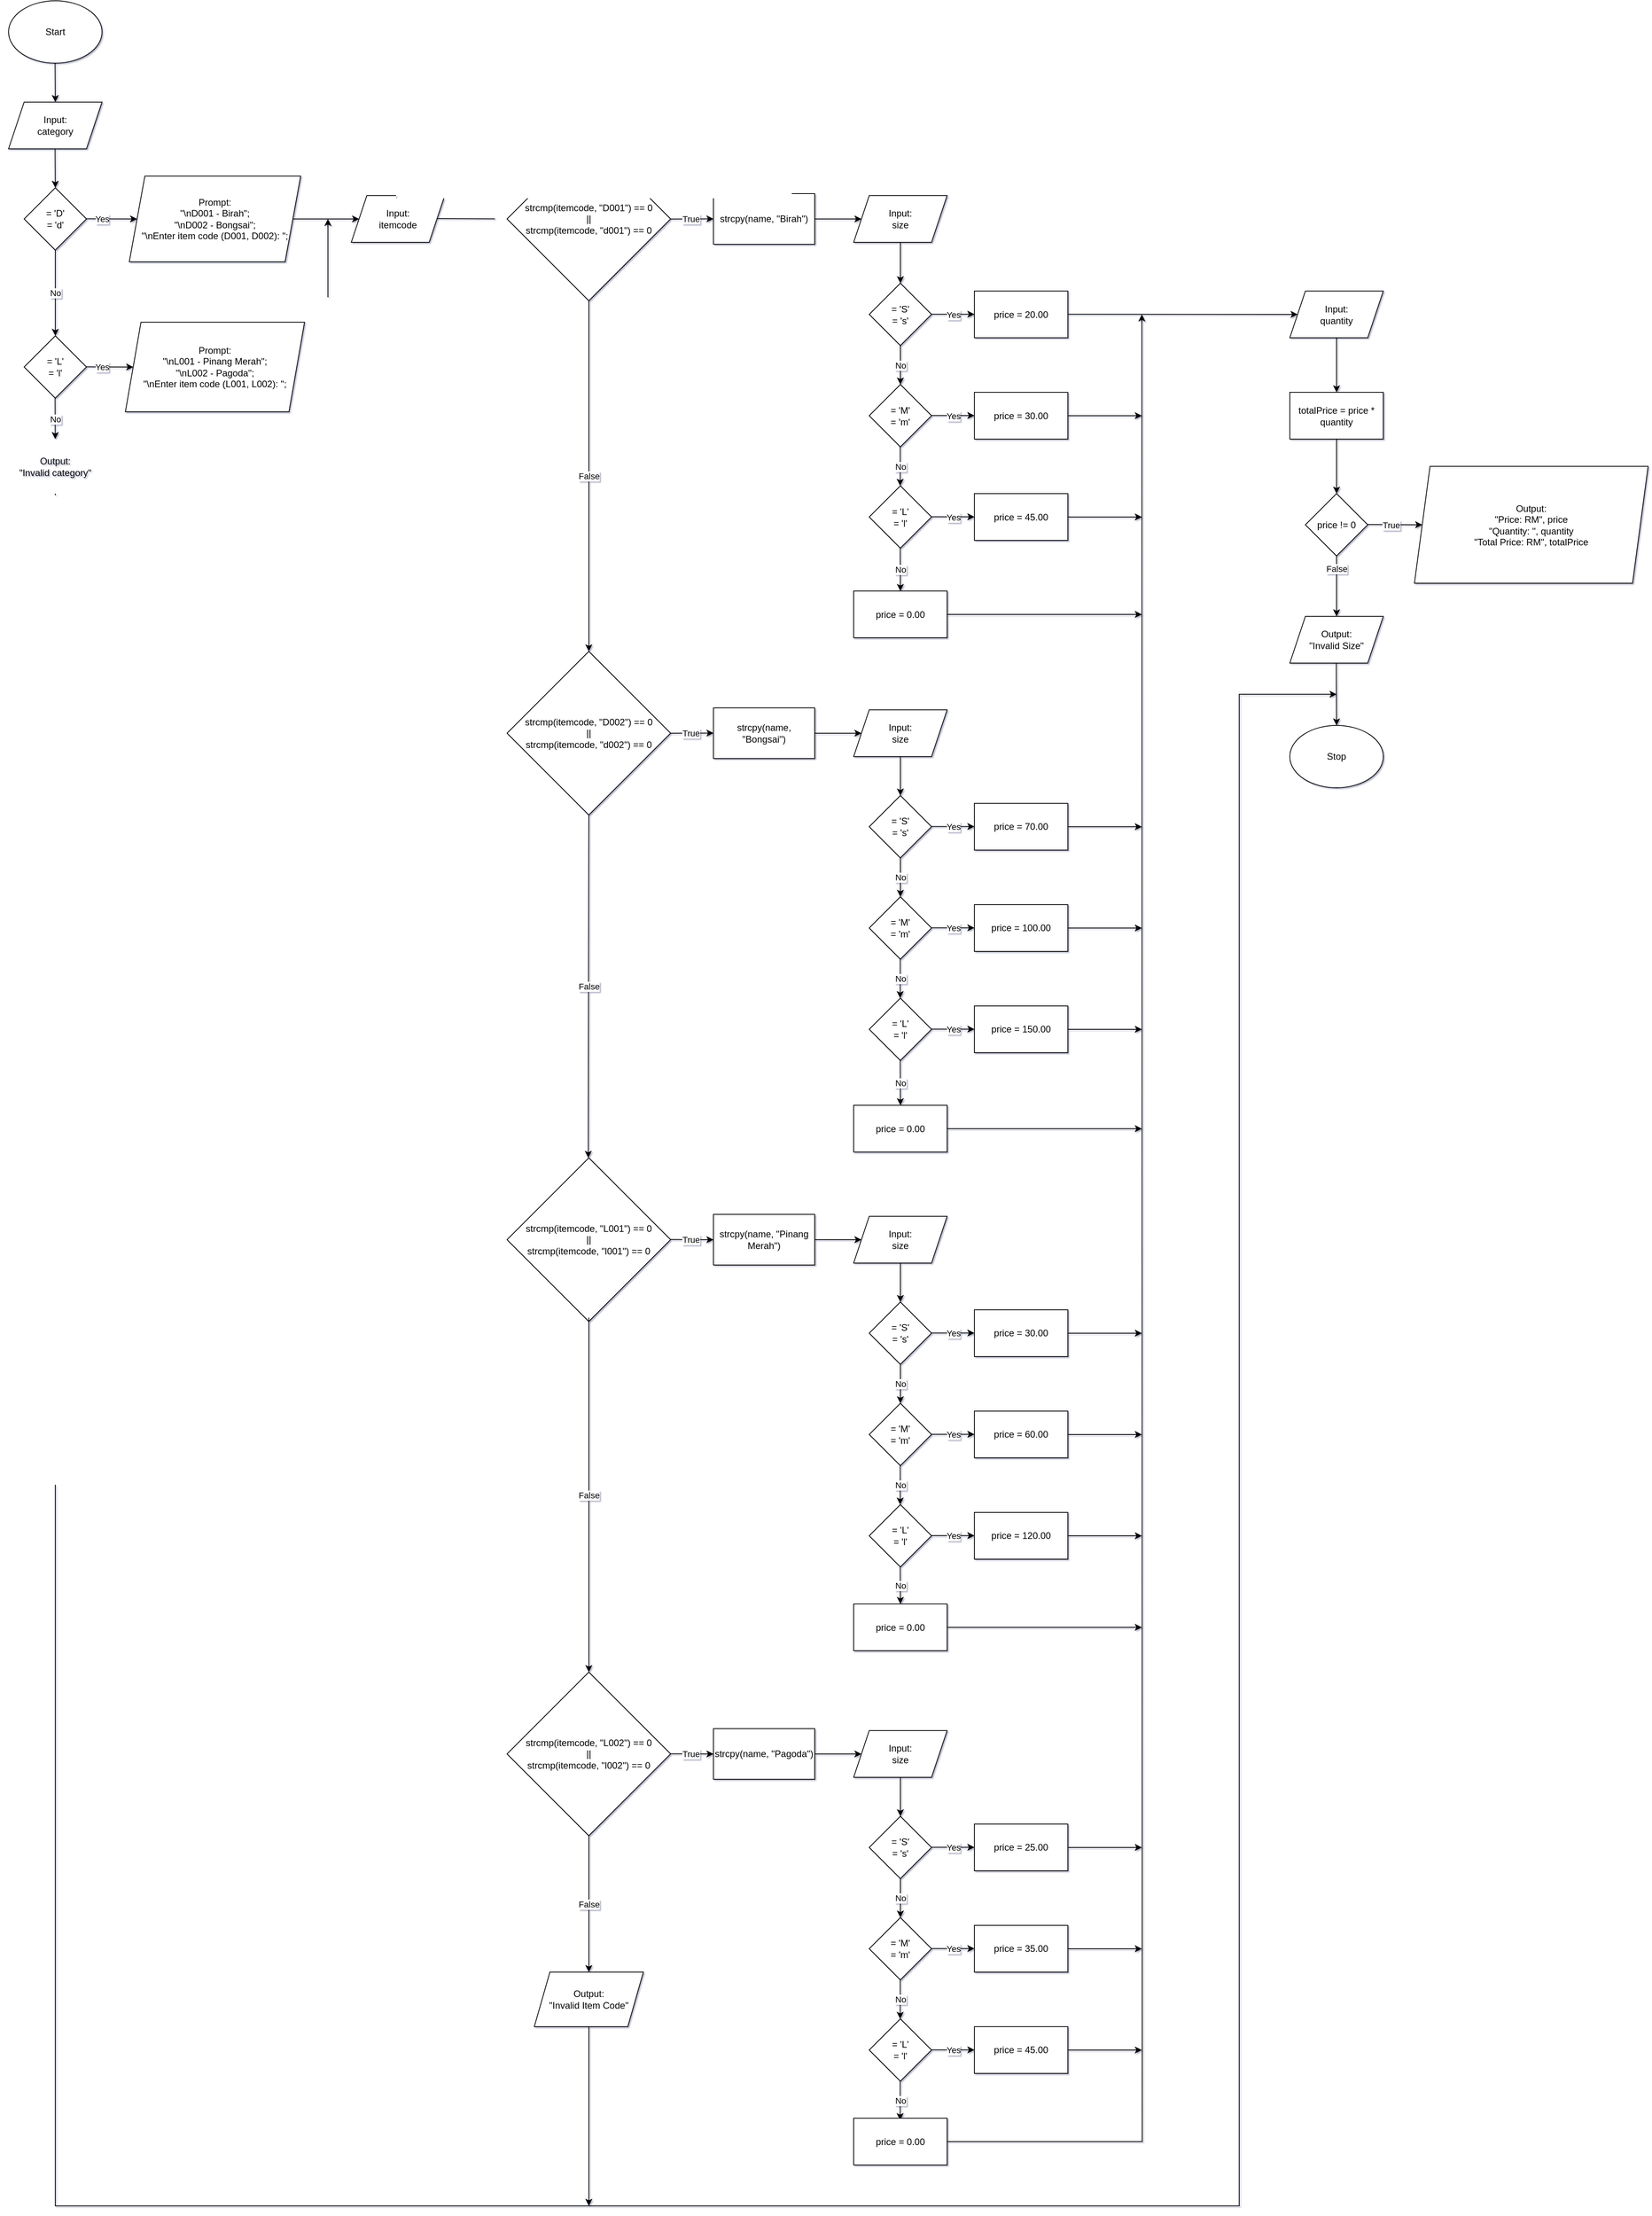 <mxfile version="27.0.6">
  <diagram name="Page-1" id="pnZMuoQ3qie84VaM3zIb">
    <mxGraphModel dx="2577" dy="1743" grid="1" gridSize="10" guides="1" tooltips="1" connect="1" arrows="1" fold="1" page="0" pageScale="1" pageWidth="827" pageHeight="1169" background="none" math="0" shadow="1">
      <root>
        <mxCell id="0" />
        <mxCell id="1" parent="0" />
        <mxCell id="SLDY_ypwkMlnsD9V49da-1" value="Start" style="ellipse;whiteSpace=wrap;html=1;" parent="1" vertex="1">
          <mxGeometry x="460" y="40" width="120" height="80" as="geometry" />
        </mxCell>
        <mxCell id="SLDY_ypwkMlnsD9V49da-2" value="" style="endArrow=classic;html=1;rounded=0;jumpSize=6;" parent="1" edge="1">
          <mxGeometry width="50" height="50" relative="1" as="geometry">
            <mxPoint x="519.67" y="120" as="sourcePoint" />
            <mxPoint x="520" y="170" as="targetPoint" />
          </mxGeometry>
        </mxCell>
        <mxCell id="SLDY_ypwkMlnsD9V49da-16" value="strcmp(itemcode, &quot;D001&quot;) == 0&lt;br&gt;||&lt;br&gt;strcmp(itemcode, &quot;d001&quot;) == 0" style="rhombus;whiteSpace=wrap;html=1;" parent="1" vertex="1">
          <mxGeometry x="1100" y="215" width="210" height="210" as="geometry" />
        </mxCell>
        <mxCell id="SLDY_ypwkMlnsD9V49da-80" value="" style="edgeStyle=orthogonalEdgeStyle;rounded=0;orthogonalLoop=1;jettySize=auto;html=1;" parent="1" source="SLDY_ypwkMlnsD9V49da-25" target="SLDY_ypwkMlnsD9V49da-75" edge="1">
          <mxGeometry relative="1" as="geometry" />
        </mxCell>
        <mxCell id="SLDY_ypwkMlnsD9V49da-25" value="strcpy(name, &quot;Birah&quot;)" style="whiteSpace=wrap;html=1;" parent="1" vertex="1">
          <mxGeometry x="1365" y="287.5" width="130" height="65" as="geometry" />
        </mxCell>
        <mxCell id="SLDY_ypwkMlnsD9V49da-30" value="Input:&lt;br&gt;category" style="shape=parallelogram;perimeter=parallelogramPerimeter;whiteSpace=wrap;html=1;fixedSize=1;" parent="1" vertex="1">
          <mxGeometry x="460" y="170" width="120" height="60" as="geometry" />
        </mxCell>
        <mxCell id="SLDY_ypwkMlnsD9V49da-31" value="" style="endArrow=classic;html=1;rounded=0;jumpSize=6;" parent="1" edge="1">
          <mxGeometry width="50" height="50" relative="1" as="geometry">
            <mxPoint x="519.66" y="230" as="sourcePoint" />
            <mxPoint x="519.99" y="280" as="targetPoint" />
          </mxGeometry>
        </mxCell>
        <mxCell id="SLDY_ypwkMlnsD9V49da-33" value="= &#39;S&#39;&lt;br&gt;&lt;div&gt;= &#39;s&#39;&lt;/div&gt;" style="rhombus;whiteSpace=wrap;html=1;" parent="1" vertex="1">
          <mxGeometry x="1565" y="402.5" width="80" height="80" as="geometry" />
        </mxCell>
        <mxCell id="SLDY_ypwkMlnsD9V49da-36" value="= &#39;M&#39;&lt;br&gt;&lt;div&gt;= &#39;m&#39;&lt;/div&gt;" style="rhombus;whiteSpace=wrap;html=1;" parent="1" vertex="1">
          <mxGeometry x="1565" y="532.5" width="80" height="80" as="geometry" />
        </mxCell>
        <mxCell id="SLDY_ypwkMlnsD9V49da-39" value="= &#39;L&#39;&lt;br&gt;&lt;div&gt;= &#39;l&#39;&lt;/div&gt;" style="rhombus;whiteSpace=wrap;html=1;" parent="1" vertex="1">
          <mxGeometry x="1565" y="662.5" width="80" height="80" as="geometry" />
        </mxCell>
        <mxCell id="SLDY_ypwkMlnsD9V49da-44" value="price = 20.00" style="rounded=0;whiteSpace=wrap;html=1;" parent="1" vertex="1">
          <mxGeometry x="1700" y="412.5" width="120" height="60" as="geometry" />
        </mxCell>
        <mxCell id="SLDY_ypwkMlnsD9V49da-189" value="" style="edgeStyle=orthogonalEdgeStyle;rounded=0;orthogonalLoop=1;jettySize=auto;html=1;" parent="1" source="SLDY_ypwkMlnsD9V49da-46" edge="1">
          <mxGeometry relative="1" as="geometry">
            <mxPoint x="1915" y="572.5" as="targetPoint" />
          </mxGeometry>
        </mxCell>
        <mxCell id="SLDY_ypwkMlnsD9V49da-46" value="price = 30.00" style="rounded=0;whiteSpace=wrap;html=1;" parent="1" vertex="1">
          <mxGeometry x="1700" y="542.5" width="120" height="60" as="geometry" />
        </mxCell>
        <mxCell id="SLDY_ypwkMlnsD9V49da-191" value="" style="edgeStyle=orthogonalEdgeStyle;rounded=0;orthogonalLoop=1;jettySize=auto;html=1;" parent="1" source="SLDY_ypwkMlnsD9V49da-48" edge="1">
          <mxGeometry relative="1" as="geometry">
            <mxPoint x="1915" y="702.5" as="targetPoint" />
          </mxGeometry>
        </mxCell>
        <mxCell id="SLDY_ypwkMlnsD9V49da-48" value="price = 45.00" style="rounded=0;whiteSpace=wrap;html=1;" parent="1" vertex="1">
          <mxGeometry x="1700" y="672.5" width="120" height="60" as="geometry" />
        </mxCell>
        <mxCell id="SLDY_ypwkMlnsD9V49da-49" value="" style="endArrow=classic;html=1;rounded=0;" parent="1" edge="1">
          <mxGeometry relative="1" as="geometry">
            <mxPoint x="1645" y="442.29" as="sourcePoint" />
            <mxPoint x="1700" y="442.29" as="targetPoint" />
          </mxGeometry>
        </mxCell>
        <mxCell id="SLDY_ypwkMlnsD9V49da-50" value="&lt;div&gt;Yes&lt;/div&gt;" style="edgeLabel;resizable=0;html=1;;align=center;verticalAlign=middle;" parent="SLDY_ypwkMlnsD9V49da-49" connectable="0" vertex="1">
          <mxGeometry relative="1" as="geometry" />
        </mxCell>
        <mxCell id="SLDY_ypwkMlnsD9V49da-53" value="" style="endArrow=classic;html=1;rounded=0;" parent="1" edge="1">
          <mxGeometry relative="1" as="geometry">
            <mxPoint x="1645" y="572.29" as="sourcePoint" />
            <mxPoint x="1700" y="572.29" as="targetPoint" />
          </mxGeometry>
        </mxCell>
        <mxCell id="SLDY_ypwkMlnsD9V49da-54" value="&lt;div&gt;Yes&lt;/div&gt;" style="edgeLabel;resizable=0;html=1;;align=center;verticalAlign=middle;" parent="SLDY_ypwkMlnsD9V49da-53" connectable="0" vertex="1">
          <mxGeometry relative="1" as="geometry" />
        </mxCell>
        <mxCell id="SLDY_ypwkMlnsD9V49da-57" value="" style="endArrow=classic;html=1;rounded=0;" parent="1" edge="1">
          <mxGeometry relative="1" as="geometry">
            <mxPoint x="1645" y="702.26" as="sourcePoint" />
            <mxPoint x="1700" y="702.26" as="targetPoint" />
          </mxGeometry>
        </mxCell>
        <mxCell id="SLDY_ypwkMlnsD9V49da-58" value="&lt;div&gt;Yes&lt;/div&gt;" style="edgeLabel;resizable=0;html=1;;align=center;verticalAlign=middle;" parent="SLDY_ypwkMlnsD9V49da-57" connectable="0" vertex="1">
          <mxGeometry relative="1" as="geometry" />
        </mxCell>
        <mxCell id="SLDY_ypwkMlnsD9V49da-62" value="" style="endArrow=classic;html=1;rounded=0;exitX=0.5;exitY=1;exitDx=0;exitDy=0;entryX=0.5;entryY=0;entryDx=0;entryDy=0;" parent="1" source="SLDY_ypwkMlnsD9V49da-33" target="SLDY_ypwkMlnsD9V49da-36" edge="1">
          <mxGeometry relative="1" as="geometry">
            <mxPoint x="1594" y="492.5" as="sourcePoint" />
            <mxPoint x="1694" y="492.5" as="targetPoint" />
          </mxGeometry>
        </mxCell>
        <mxCell id="SLDY_ypwkMlnsD9V49da-63" value="No" style="edgeLabel;resizable=0;html=1;;align=center;verticalAlign=middle;" parent="SLDY_ypwkMlnsD9V49da-62" connectable="0" vertex="1">
          <mxGeometry relative="1" as="geometry" />
        </mxCell>
        <mxCell id="SLDY_ypwkMlnsD9V49da-68" value="" style="endArrow=classic;html=1;rounded=0;exitX=0.5;exitY=1;exitDx=0;exitDy=0;entryX=0.5;entryY=0;entryDx=0;entryDy=0;" parent="1" edge="1">
          <mxGeometry relative="1" as="geometry">
            <mxPoint x="1604.71" y="612.5" as="sourcePoint" />
            <mxPoint x="1604.71" y="662.5" as="targetPoint" />
          </mxGeometry>
        </mxCell>
        <mxCell id="SLDY_ypwkMlnsD9V49da-69" value="No" style="edgeLabel;resizable=0;html=1;;align=center;verticalAlign=middle;" parent="SLDY_ypwkMlnsD9V49da-68" connectable="0" vertex="1">
          <mxGeometry relative="1" as="geometry" />
        </mxCell>
        <mxCell id="SLDY_ypwkMlnsD9V49da-72" value="" style="endArrow=classic;html=1;rounded=0;exitX=0.5;exitY=1;exitDx=0;exitDy=0;entryX=0.5;entryY=0;entryDx=0;entryDy=0;" parent="1" target="9RXzjuz5Nf-T1khfhRyt-6" edge="1">
          <mxGeometry relative="1" as="geometry">
            <mxPoint x="1604.71" y="742.5" as="sourcePoint" />
            <mxPoint x="1604.71" y="792.5" as="targetPoint" />
          </mxGeometry>
        </mxCell>
        <mxCell id="SLDY_ypwkMlnsD9V49da-73" value="No" style="edgeLabel;resizable=0;html=1;;align=center;verticalAlign=middle;" parent="SLDY_ypwkMlnsD9V49da-72" connectable="0" vertex="1">
          <mxGeometry relative="1" as="geometry" />
        </mxCell>
        <mxCell id="SLDY_ypwkMlnsD9V49da-81" value="" style="edgeStyle=orthogonalEdgeStyle;rounded=0;orthogonalLoop=1;jettySize=auto;html=1;" parent="1" source="SLDY_ypwkMlnsD9V49da-75" target="SLDY_ypwkMlnsD9V49da-33" edge="1">
          <mxGeometry relative="1" as="geometry" />
        </mxCell>
        <mxCell id="SLDY_ypwkMlnsD9V49da-75" value="Input:&lt;br&gt;size" style="shape=parallelogram;perimeter=parallelogramPerimeter;whiteSpace=wrap;html=1;fixedSize=1;" parent="1" vertex="1">
          <mxGeometry x="1545" y="290" width="120" height="60" as="geometry" />
        </mxCell>
        <mxCell id="SLDY_ypwkMlnsD9V49da-76" value="strcmp(itemcode, &quot;D002&quot;) == 0&lt;br&gt;||&lt;br&gt;strcmp(itemcode, &quot;d002&quot;) == 0" style="rhombus;whiteSpace=wrap;html=1;" parent="1" vertex="1">
          <mxGeometry x="1100" y="875" width="210" height="210" as="geometry" />
        </mxCell>
        <mxCell id="SLDY_ypwkMlnsD9V49da-83" value="" style="edgeStyle=orthogonalEdgeStyle;rounded=0;orthogonalLoop=1;jettySize=auto;html=1;" parent="1" source="SLDY_ypwkMlnsD9V49da-84" target="SLDY_ypwkMlnsD9V49da-105" edge="1">
          <mxGeometry relative="1" as="geometry" />
        </mxCell>
        <mxCell id="SLDY_ypwkMlnsD9V49da-84" value="strcpy(name, &quot;Bongsai&quot;)" style="whiteSpace=wrap;html=1;" parent="1" vertex="1">
          <mxGeometry x="1365" y="947.5" width="130" height="65" as="geometry" />
        </mxCell>
        <mxCell id="SLDY_ypwkMlnsD9V49da-85" value="= &#39;S&#39;&lt;br&gt;&lt;div&gt;= &#39;s&#39;&lt;/div&gt;" style="rhombus;whiteSpace=wrap;html=1;" parent="1" vertex="1">
          <mxGeometry x="1565" y="1060" width="80" height="80" as="geometry" />
        </mxCell>
        <mxCell id="SLDY_ypwkMlnsD9V49da-86" value="= &#39;M&#39;&lt;br&gt;&lt;div&gt;= &#39;m&#39;&lt;/div&gt;" style="rhombus;whiteSpace=wrap;html=1;" parent="1" vertex="1">
          <mxGeometry x="1565" y="1190" width="80" height="80" as="geometry" />
        </mxCell>
        <mxCell id="SLDY_ypwkMlnsD9V49da-87" value="= &#39;L&#39;&lt;br&gt;&lt;div&gt;= &#39;l&#39;&lt;/div&gt;" style="rhombus;whiteSpace=wrap;html=1;" parent="1" vertex="1">
          <mxGeometry x="1565" y="1320" width="80" height="80" as="geometry" />
        </mxCell>
        <mxCell id="SLDY_ypwkMlnsD9V49da-210" value="" style="edgeStyle=orthogonalEdgeStyle;rounded=0;orthogonalLoop=1;jettySize=auto;html=1;" parent="1" source="SLDY_ypwkMlnsD9V49da-88" edge="1">
          <mxGeometry relative="1" as="geometry">
            <mxPoint x="1915" y="1100" as="targetPoint" />
          </mxGeometry>
        </mxCell>
        <mxCell id="SLDY_ypwkMlnsD9V49da-88" value="price = 70.00" style="rounded=0;whiteSpace=wrap;html=1;" parent="1" vertex="1">
          <mxGeometry x="1700" y="1070" width="120" height="60" as="geometry" />
        </mxCell>
        <mxCell id="SLDY_ypwkMlnsD9V49da-208" value="" style="edgeStyle=orthogonalEdgeStyle;rounded=0;orthogonalLoop=1;jettySize=auto;html=1;" parent="1" source="SLDY_ypwkMlnsD9V49da-89" edge="1">
          <mxGeometry relative="1" as="geometry">
            <mxPoint x="1915" y="1230" as="targetPoint" />
          </mxGeometry>
        </mxCell>
        <mxCell id="SLDY_ypwkMlnsD9V49da-89" value="price = 100.00" style="rounded=0;whiteSpace=wrap;html=1;" parent="1" vertex="1">
          <mxGeometry x="1700" y="1200" width="120" height="60" as="geometry" />
        </mxCell>
        <mxCell id="SLDY_ypwkMlnsD9V49da-206" value="" style="edgeStyle=orthogonalEdgeStyle;rounded=0;orthogonalLoop=1;jettySize=auto;html=1;" parent="1" source="SLDY_ypwkMlnsD9V49da-90" edge="1">
          <mxGeometry relative="1" as="geometry">
            <mxPoint x="1915" y="1360.0" as="targetPoint" />
          </mxGeometry>
        </mxCell>
        <mxCell id="SLDY_ypwkMlnsD9V49da-90" value="price = 150.00" style="rounded=0;whiteSpace=wrap;html=1;" parent="1" vertex="1">
          <mxGeometry x="1700" y="1330" width="120" height="60" as="geometry" />
        </mxCell>
        <mxCell id="SLDY_ypwkMlnsD9V49da-91" value="" style="endArrow=classic;html=1;rounded=0;" parent="1" edge="1">
          <mxGeometry relative="1" as="geometry">
            <mxPoint x="1645" y="1099.79" as="sourcePoint" />
            <mxPoint x="1700" y="1099.79" as="targetPoint" />
          </mxGeometry>
        </mxCell>
        <mxCell id="SLDY_ypwkMlnsD9V49da-92" value="&lt;div&gt;Yes&lt;/div&gt;" style="edgeLabel;resizable=0;html=1;;align=center;verticalAlign=middle;" parent="SLDY_ypwkMlnsD9V49da-91" connectable="0" vertex="1">
          <mxGeometry relative="1" as="geometry" />
        </mxCell>
        <mxCell id="SLDY_ypwkMlnsD9V49da-93" value="" style="endArrow=classic;html=1;rounded=0;" parent="1" edge="1">
          <mxGeometry relative="1" as="geometry">
            <mxPoint x="1645" y="1229.79" as="sourcePoint" />
            <mxPoint x="1700" y="1229.79" as="targetPoint" />
          </mxGeometry>
        </mxCell>
        <mxCell id="SLDY_ypwkMlnsD9V49da-94" value="&lt;div&gt;Yes&lt;/div&gt;" style="edgeLabel;resizable=0;html=1;;align=center;verticalAlign=middle;" parent="SLDY_ypwkMlnsD9V49da-93" connectable="0" vertex="1">
          <mxGeometry relative="1" as="geometry" />
        </mxCell>
        <mxCell id="SLDY_ypwkMlnsD9V49da-95" value="" style="endArrow=classic;html=1;rounded=0;" parent="1" edge="1">
          <mxGeometry relative="1" as="geometry">
            <mxPoint x="1645" y="1359.76" as="sourcePoint" />
            <mxPoint x="1700" y="1359.76" as="targetPoint" />
          </mxGeometry>
        </mxCell>
        <mxCell id="SLDY_ypwkMlnsD9V49da-96" value="&lt;div&gt;Yes&lt;/div&gt;" style="edgeLabel;resizable=0;html=1;;align=center;verticalAlign=middle;" parent="SLDY_ypwkMlnsD9V49da-95" connectable="0" vertex="1">
          <mxGeometry relative="1" as="geometry" />
        </mxCell>
        <mxCell id="SLDY_ypwkMlnsD9V49da-97" value="" style="endArrow=classic;html=1;rounded=0;exitX=0.5;exitY=1;exitDx=0;exitDy=0;entryX=0.5;entryY=0;entryDx=0;entryDy=0;" parent="1" source="SLDY_ypwkMlnsD9V49da-85" target="SLDY_ypwkMlnsD9V49da-86" edge="1">
          <mxGeometry relative="1" as="geometry">
            <mxPoint x="1594" y="1150" as="sourcePoint" />
            <mxPoint x="1694" y="1150" as="targetPoint" />
          </mxGeometry>
        </mxCell>
        <mxCell id="SLDY_ypwkMlnsD9V49da-98" value="No" style="edgeLabel;resizable=0;html=1;;align=center;verticalAlign=middle;" parent="SLDY_ypwkMlnsD9V49da-97" connectable="0" vertex="1">
          <mxGeometry relative="1" as="geometry" />
        </mxCell>
        <mxCell id="SLDY_ypwkMlnsD9V49da-99" value="" style="endArrow=classic;html=1;rounded=0;exitX=0.5;exitY=1;exitDx=0;exitDy=0;entryX=0.5;entryY=0;entryDx=0;entryDy=0;" parent="1" edge="1">
          <mxGeometry relative="1" as="geometry">
            <mxPoint x="1604.71" y="1270" as="sourcePoint" />
            <mxPoint x="1604.71" y="1320" as="targetPoint" />
          </mxGeometry>
        </mxCell>
        <mxCell id="SLDY_ypwkMlnsD9V49da-100" value="No" style="edgeLabel;resizable=0;html=1;;align=center;verticalAlign=middle;" parent="SLDY_ypwkMlnsD9V49da-99" connectable="0" vertex="1">
          <mxGeometry relative="1" as="geometry" />
        </mxCell>
        <mxCell id="SLDY_ypwkMlnsD9V49da-101" value="" style="endArrow=classic;html=1;rounded=0;exitX=0.5;exitY=1;exitDx=0;exitDy=0;entryX=0.5;entryY=0;entryDx=0;entryDy=0;" parent="1" target="9RXzjuz5Nf-T1khfhRyt-5" edge="1">
          <mxGeometry relative="1" as="geometry">
            <mxPoint x="1604.71" y="1400" as="sourcePoint" />
            <mxPoint x="1604.71" y="1450" as="targetPoint" />
          </mxGeometry>
        </mxCell>
        <mxCell id="SLDY_ypwkMlnsD9V49da-102" value="No" style="edgeLabel;resizable=0;html=1;;align=center;verticalAlign=middle;" parent="SLDY_ypwkMlnsD9V49da-101" connectable="0" vertex="1">
          <mxGeometry relative="1" as="geometry" />
        </mxCell>
        <mxCell id="SLDY_ypwkMlnsD9V49da-104" value="" style="edgeStyle=orthogonalEdgeStyle;rounded=0;orthogonalLoop=1;jettySize=auto;html=1;" parent="1" source="SLDY_ypwkMlnsD9V49da-105" target="SLDY_ypwkMlnsD9V49da-85" edge="1">
          <mxGeometry relative="1" as="geometry" />
        </mxCell>
        <mxCell id="SLDY_ypwkMlnsD9V49da-105" value="Input:&lt;br&gt;size" style="shape=parallelogram;perimeter=parallelogramPerimeter;whiteSpace=wrap;html=1;fixedSize=1;" parent="1" vertex="1">
          <mxGeometry x="1545" y="950" width="120" height="60" as="geometry" />
        </mxCell>
        <mxCell id="SLDY_ypwkMlnsD9V49da-106" value="strcmp(itemcode, &quot;L001&quot;) == 0&lt;br&gt;||&lt;br&gt;strcmp(itemcode, &quot;l001&quot;) == 0" style="rhombus;whiteSpace=wrap;html=1;" parent="1" vertex="1">
          <mxGeometry x="1100" y="1525" width="210" height="210" as="geometry" />
        </mxCell>
        <mxCell id="SLDY_ypwkMlnsD9V49da-109" value="" style="edgeStyle=orthogonalEdgeStyle;rounded=0;orthogonalLoop=1;jettySize=auto;html=1;" parent="1" source="SLDY_ypwkMlnsD9V49da-110" target="SLDY_ypwkMlnsD9V49da-131" edge="1">
          <mxGeometry relative="1" as="geometry" />
        </mxCell>
        <mxCell id="SLDY_ypwkMlnsD9V49da-110" value="strcpy(name, &quot;Pinang Merah&quot;)" style="whiteSpace=wrap;html=1;" parent="1" vertex="1">
          <mxGeometry x="1365" y="1597.5" width="130" height="65" as="geometry" />
        </mxCell>
        <mxCell id="SLDY_ypwkMlnsD9V49da-111" value="= &#39;S&#39;&lt;br&gt;&lt;div&gt;= &#39;s&#39;&lt;/div&gt;" style="rhombus;whiteSpace=wrap;html=1;" parent="1" vertex="1">
          <mxGeometry x="1565" y="1710" width="80" height="80" as="geometry" />
        </mxCell>
        <mxCell id="SLDY_ypwkMlnsD9V49da-112" value="= &#39;M&#39;&lt;br&gt;&lt;div&gt;= &#39;m&#39;&lt;/div&gt;" style="rhombus;whiteSpace=wrap;html=1;" parent="1" vertex="1">
          <mxGeometry x="1565" y="1840" width="80" height="80" as="geometry" />
        </mxCell>
        <mxCell id="SLDY_ypwkMlnsD9V49da-113" value="= &#39;L&#39;&lt;br&gt;&lt;div&gt;= &#39;l&#39;&lt;/div&gt;" style="rhombus;whiteSpace=wrap;html=1;" parent="1" vertex="1">
          <mxGeometry x="1565" y="1970" width="80" height="80" as="geometry" />
        </mxCell>
        <mxCell id="SLDY_ypwkMlnsD9V49da-204" value="" style="edgeStyle=orthogonalEdgeStyle;rounded=0;orthogonalLoop=1;jettySize=auto;html=1;" parent="1" source="SLDY_ypwkMlnsD9V49da-114" edge="1">
          <mxGeometry relative="1" as="geometry">
            <mxPoint x="1915" y="1750" as="targetPoint" />
          </mxGeometry>
        </mxCell>
        <mxCell id="SLDY_ypwkMlnsD9V49da-114" value="price = 30.00" style="rounded=0;whiteSpace=wrap;html=1;" parent="1" vertex="1">
          <mxGeometry x="1700" y="1720" width="120" height="60" as="geometry" />
        </mxCell>
        <mxCell id="SLDY_ypwkMlnsD9V49da-201" value="" style="edgeStyle=orthogonalEdgeStyle;rounded=0;orthogonalLoop=1;jettySize=auto;html=1;" parent="1" source="SLDY_ypwkMlnsD9V49da-115" edge="1">
          <mxGeometry relative="1" as="geometry">
            <mxPoint x="1915" y="1880" as="targetPoint" />
          </mxGeometry>
        </mxCell>
        <mxCell id="SLDY_ypwkMlnsD9V49da-115" value="price = 60.00" style="rounded=0;whiteSpace=wrap;html=1;" parent="1" vertex="1">
          <mxGeometry x="1700" y="1850" width="120" height="60" as="geometry" />
        </mxCell>
        <mxCell id="SLDY_ypwkMlnsD9V49da-199" value="" style="edgeStyle=orthogonalEdgeStyle;rounded=0;orthogonalLoop=1;jettySize=auto;html=1;" parent="1" source="SLDY_ypwkMlnsD9V49da-116" edge="1">
          <mxGeometry relative="1" as="geometry">
            <mxPoint x="1915" y="2010" as="targetPoint" />
          </mxGeometry>
        </mxCell>
        <mxCell id="SLDY_ypwkMlnsD9V49da-116" value="price = 120.00" style="rounded=0;whiteSpace=wrap;html=1;" parent="1" vertex="1">
          <mxGeometry x="1700" y="1980" width="120" height="60" as="geometry" />
        </mxCell>
        <mxCell id="SLDY_ypwkMlnsD9V49da-117" value="" style="endArrow=classic;html=1;rounded=0;" parent="1" edge="1">
          <mxGeometry relative="1" as="geometry">
            <mxPoint x="1645" y="1749.79" as="sourcePoint" />
            <mxPoint x="1700" y="1749.79" as="targetPoint" />
          </mxGeometry>
        </mxCell>
        <mxCell id="SLDY_ypwkMlnsD9V49da-118" value="&lt;div&gt;Yes&lt;/div&gt;" style="edgeLabel;resizable=0;html=1;;align=center;verticalAlign=middle;" parent="SLDY_ypwkMlnsD9V49da-117" connectable="0" vertex="1">
          <mxGeometry relative="1" as="geometry" />
        </mxCell>
        <mxCell id="SLDY_ypwkMlnsD9V49da-119" value="" style="endArrow=classic;html=1;rounded=0;" parent="1" edge="1">
          <mxGeometry relative="1" as="geometry">
            <mxPoint x="1645" y="1879.79" as="sourcePoint" />
            <mxPoint x="1700" y="1879.79" as="targetPoint" />
          </mxGeometry>
        </mxCell>
        <mxCell id="SLDY_ypwkMlnsD9V49da-120" value="&lt;div&gt;Yes&lt;/div&gt;" style="edgeLabel;resizable=0;html=1;;align=center;verticalAlign=middle;" parent="SLDY_ypwkMlnsD9V49da-119" connectable="0" vertex="1">
          <mxGeometry relative="1" as="geometry" />
        </mxCell>
        <mxCell id="SLDY_ypwkMlnsD9V49da-121" value="" style="endArrow=classic;html=1;rounded=0;" parent="1" edge="1">
          <mxGeometry relative="1" as="geometry">
            <mxPoint x="1645" y="2009.76" as="sourcePoint" />
            <mxPoint x="1700" y="2009.76" as="targetPoint" />
          </mxGeometry>
        </mxCell>
        <mxCell id="SLDY_ypwkMlnsD9V49da-122" value="&lt;div&gt;Yes&lt;/div&gt;" style="edgeLabel;resizable=0;html=1;;align=center;verticalAlign=middle;" parent="SLDY_ypwkMlnsD9V49da-121" connectable="0" vertex="1">
          <mxGeometry relative="1" as="geometry" />
        </mxCell>
        <mxCell id="SLDY_ypwkMlnsD9V49da-123" value="" style="endArrow=classic;html=1;rounded=0;exitX=0.5;exitY=1;exitDx=0;exitDy=0;entryX=0.5;entryY=0;entryDx=0;entryDy=0;" parent="1" source="SLDY_ypwkMlnsD9V49da-111" target="SLDY_ypwkMlnsD9V49da-112" edge="1">
          <mxGeometry relative="1" as="geometry">
            <mxPoint x="1594" y="1800" as="sourcePoint" />
            <mxPoint x="1694" y="1800" as="targetPoint" />
          </mxGeometry>
        </mxCell>
        <mxCell id="SLDY_ypwkMlnsD9V49da-124" value="No" style="edgeLabel;resizable=0;html=1;;align=center;verticalAlign=middle;" parent="SLDY_ypwkMlnsD9V49da-123" connectable="0" vertex="1">
          <mxGeometry relative="1" as="geometry" />
        </mxCell>
        <mxCell id="SLDY_ypwkMlnsD9V49da-125" value="" style="endArrow=classic;html=1;rounded=0;exitX=0.5;exitY=1;exitDx=0;exitDy=0;entryX=0.5;entryY=0;entryDx=0;entryDy=0;" parent="1" edge="1">
          <mxGeometry relative="1" as="geometry">
            <mxPoint x="1604.71" y="1920" as="sourcePoint" />
            <mxPoint x="1604.71" y="1970" as="targetPoint" />
          </mxGeometry>
        </mxCell>
        <mxCell id="SLDY_ypwkMlnsD9V49da-126" value="No" style="edgeLabel;resizable=0;html=1;;align=center;verticalAlign=middle;" parent="SLDY_ypwkMlnsD9V49da-125" connectable="0" vertex="1">
          <mxGeometry relative="1" as="geometry" />
        </mxCell>
        <mxCell id="SLDY_ypwkMlnsD9V49da-127" value="" style="endArrow=classic;html=1;rounded=0;exitX=0.5;exitY=1;exitDx=0;exitDy=0;entryX=0.5;entryY=0;entryDx=0;entryDy=0;" parent="1" target="9RXzjuz5Nf-T1khfhRyt-4" edge="1">
          <mxGeometry relative="1" as="geometry">
            <mxPoint x="1604.71" y="2050" as="sourcePoint" />
            <mxPoint x="1604.71" y="2100" as="targetPoint" />
          </mxGeometry>
        </mxCell>
        <mxCell id="SLDY_ypwkMlnsD9V49da-128" value="No" style="edgeLabel;resizable=0;html=1;;align=center;verticalAlign=middle;" parent="SLDY_ypwkMlnsD9V49da-127" connectable="0" vertex="1">
          <mxGeometry relative="1" as="geometry" />
        </mxCell>
        <mxCell id="SLDY_ypwkMlnsD9V49da-130" value="" style="edgeStyle=orthogonalEdgeStyle;rounded=0;orthogonalLoop=1;jettySize=auto;html=1;" parent="1" source="SLDY_ypwkMlnsD9V49da-131" target="SLDY_ypwkMlnsD9V49da-111" edge="1">
          <mxGeometry relative="1" as="geometry" />
        </mxCell>
        <mxCell id="SLDY_ypwkMlnsD9V49da-131" value="Input:&lt;br&gt;size" style="shape=parallelogram;perimeter=parallelogramPerimeter;whiteSpace=wrap;html=1;fixedSize=1;" parent="1" vertex="1">
          <mxGeometry x="1545" y="1600" width="120" height="60" as="geometry" />
        </mxCell>
        <mxCell id="SLDY_ypwkMlnsD9V49da-134" value="" style="endArrow=classic;html=1;rounded=0;exitX=0.5;exitY=1;exitDx=0;exitDy=0;entryX=0.5;entryY=0;entryDx=0;entryDy=0;" parent="1" source="SLDY_ypwkMlnsD9V49da-16" target="SLDY_ypwkMlnsD9V49da-76" edge="1">
          <mxGeometry relative="1" as="geometry">
            <mxPoint x="1205" y="427.5" as="sourcePoint" />
            <mxPoint x="1295" y="457.5" as="targetPoint" />
          </mxGeometry>
        </mxCell>
        <mxCell id="SLDY_ypwkMlnsD9V49da-135" value="False" style="edgeLabel;resizable=0;html=1;;align=center;verticalAlign=middle;" parent="SLDY_ypwkMlnsD9V49da-134" connectable="0" vertex="1">
          <mxGeometry relative="1" as="geometry" />
        </mxCell>
        <mxCell id="SLDY_ypwkMlnsD9V49da-136" value="" style="endArrow=classic;html=1;rounded=0;exitX=0.5;exitY=1;exitDx=0;exitDy=0;entryX=0.5;entryY=0;entryDx=0;entryDy=0;" parent="1" source="SLDY_ypwkMlnsD9V49da-76" edge="1">
          <mxGeometry relative="1" as="geometry">
            <mxPoint x="1204.29" y="1077" as="sourcePoint" />
            <mxPoint x="1204.29" y="1525" as="targetPoint" />
          </mxGeometry>
        </mxCell>
        <mxCell id="SLDY_ypwkMlnsD9V49da-137" value="False" style="edgeLabel;resizable=0;html=1;;align=center;verticalAlign=middle;" parent="SLDY_ypwkMlnsD9V49da-136" connectable="0" vertex="1">
          <mxGeometry relative="1" as="geometry" />
        </mxCell>
        <mxCell id="SLDY_ypwkMlnsD9V49da-140" value="" style="endArrow=classic;html=1;rounded=0;entryX=0;entryY=0.5;entryDx=0;entryDy=0;" parent="1" target="SLDY_ypwkMlnsD9V49da-110" edge="1">
          <mxGeometry relative="1" as="geometry">
            <mxPoint x="1310" y="1629.75" as="sourcePoint" />
            <mxPoint x="1410" y="1629.75" as="targetPoint" />
          </mxGeometry>
        </mxCell>
        <mxCell id="SLDY_ypwkMlnsD9V49da-141" value="True" style="edgeLabel;resizable=0;html=1;;align=center;verticalAlign=middle;" parent="SLDY_ypwkMlnsD9V49da-140" connectable="0" vertex="1">
          <mxGeometry relative="1" as="geometry">
            <mxPoint x="-2" as="offset" />
          </mxGeometry>
        </mxCell>
        <mxCell id="SLDY_ypwkMlnsD9V49da-142" value="" style="endArrow=classic;html=1;rounded=0;entryX=0;entryY=0.5;entryDx=0;entryDy=0;" parent="1" edge="1">
          <mxGeometry relative="1" as="geometry">
            <mxPoint x="1310" y="980.04" as="sourcePoint" />
            <mxPoint x="1365" y="979.79" as="targetPoint" />
          </mxGeometry>
        </mxCell>
        <mxCell id="SLDY_ypwkMlnsD9V49da-143" value="True" style="edgeLabel;resizable=0;html=1;;align=center;verticalAlign=middle;" parent="SLDY_ypwkMlnsD9V49da-142" connectable="0" vertex="1">
          <mxGeometry relative="1" as="geometry">
            <mxPoint x="-2" as="offset" />
          </mxGeometry>
        </mxCell>
        <mxCell id="SLDY_ypwkMlnsD9V49da-144" value="" style="endArrow=classic;html=1;rounded=0;entryX=0;entryY=0.5;entryDx=0;entryDy=0;" parent="1" edge="1">
          <mxGeometry relative="1" as="geometry">
            <mxPoint x="1310" y="320.12" as="sourcePoint" />
            <mxPoint x="1365" y="319.87" as="targetPoint" />
          </mxGeometry>
        </mxCell>
        <mxCell id="SLDY_ypwkMlnsD9V49da-145" value="True" style="edgeLabel;resizable=0;html=1;;align=center;verticalAlign=middle;" parent="SLDY_ypwkMlnsD9V49da-144" connectable="0" vertex="1">
          <mxGeometry relative="1" as="geometry">
            <mxPoint x="-2" as="offset" />
          </mxGeometry>
        </mxCell>
        <mxCell id="SLDY_ypwkMlnsD9V49da-147" value="strcmp(itemcode, &quot;L002&quot;) == 0&lt;br&gt;||&lt;br&gt;strcmp(itemcode, &quot;l002&quot;) == 0" style="rhombus;whiteSpace=wrap;html=1;" parent="1" vertex="1">
          <mxGeometry x="1100" y="2185" width="210" height="210" as="geometry" />
        </mxCell>
        <mxCell id="SLDY_ypwkMlnsD9V49da-149" value="" style="edgeStyle=orthogonalEdgeStyle;rounded=0;orthogonalLoop=1;jettySize=auto;html=1;" parent="1" source="SLDY_ypwkMlnsD9V49da-150" target="SLDY_ypwkMlnsD9V49da-171" edge="1">
          <mxGeometry relative="1" as="geometry" />
        </mxCell>
        <mxCell id="SLDY_ypwkMlnsD9V49da-150" value="strcpy(name, &quot;Pagoda&quot;)" style="whiteSpace=wrap;html=1;" parent="1" vertex="1">
          <mxGeometry x="1365" y="2257.5" width="130" height="65" as="geometry" />
        </mxCell>
        <mxCell id="SLDY_ypwkMlnsD9V49da-151" value="= &#39;S&#39;&lt;br&gt;&lt;div&gt;= &#39;s&#39;&lt;/div&gt;" style="rhombus;whiteSpace=wrap;html=1;" parent="1" vertex="1">
          <mxGeometry x="1565" y="2370" width="80" height="80" as="geometry" />
        </mxCell>
        <mxCell id="SLDY_ypwkMlnsD9V49da-152" value="= &#39;M&#39;&lt;br&gt;&lt;div&gt;= &#39;m&#39;&lt;/div&gt;" style="rhombus;whiteSpace=wrap;html=1;" parent="1" vertex="1">
          <mxGeometry x="1565" y="2500" width="80" height="80" as="geometry" />
        </mxCell>
        <mxCell id="SLDY_ypwkMlnsD9V49da-153" value="= &#39;L&#39;&lt;br&gt;&lt;div&gt;= &#39;l&#39;&lt;/div&gt;" style="rhombus;whiteSpace=wrap;html=1;" parent="1" vertex="1">
          <mxGeometry x="1565" y="2630" width="80" height="80" as="geometry" />
        </mxCell>
        <mxCell id="SLDY_ypwkMlnsD9V49da-197" value="" style="edgeStyle=orthogonalEdgeStyle;rounded=0;orthogonalLoop=1;jettySize=auto;html=1;" parent="1" source="SLDY_ypwkMlnsD9V49da-154" edge="1">
          <mxGeometry relative="1" as="geometry">
            <mxPoint x="1915" y="2410.0" as="targetPoint" />
          </mxGeometry>
        </mxCell>
        <mxCell id="SLDY_ypwkMlnsD9V49da-154" value="price = 25.00" style="rounded=0;whiteSpace=wrap;html=1;" parent="1" vertex="1">
          <mxGeometry x="1700" y="2380" width="120" height="60" as="geometry" />
        </mxCell>
        <mxCell id="SLDY_ypwkMlnsD9V49da-195" value="" style="edgeStyle=orthogonalEdgeStyle;rounded=0;orthogonalLoop=1;jettySize=auto;html=1;" parent="1" source="SLDY_ypwkMlnsD9V49da-155" edge="1">
          <mxGeometry relative="1" as="geometry">
            <mxPoint x="1915" y="2540.0" as="targetPoint" />
          </mxGeometry>
        </mxCell>
        <mxCell id="SLDY_ypwkMlnsD9V49da-155" value="price = 35.00" style="rounded=0;whiteSpace=wrap;html=1;" parent="1" vertex="1">
          <mxGeometry x="1700" y="2510" width="120" height="60" as="geometry" />
        </mxCell>
        <mxCell id="9RXzjuz5Nf-T1khfhRyt-17" value="" style="edgeStyle=orthogonalEdgeStyle;rounded=0;orthogonalLoop=1;jettySize=auto;html=1;" parent="1" source="SLDY_ypwkMlnsD9V49da-156" edge="1">
          <mxGeometry relative="1" as="geometry">
            <mxPoint x="1915" y="2670" as="targetPoint" />
          </mxGeometry>
        </mxCell>
        <mxCell id="SLDY_ypwkMlnsD9V49da-156" value="price = 45.00" style="rounded=0;whiteSpace=wrap;html=1;" parent="1" vertex="1">
          <mxGeometry x="1700" y="2640" width="120" height="60" as="geometry" />
        </mxCell>
        <mxCell id="SLDY_ypwkMlnsD9V49da-157" value="" style="endArrow=classic;html=1;rounded=0;" parent="1" edge="1">
          <mxGeometry relative="1" as="geometry">
            <mxPoint x="1645" y="2409.79" as="sourcePoint" />
            <mxPoint x="1700" y="2409.79" as="targetPoint" />
          </mxGeometry>
        </mxCell>
        <mxCell id="SLDY_ypwkMlnsD9V49da-158" value="&lt;div&gt;Yes&lt;/div&gt;" style="edgeLabel;resizable=0;html=1;;align=center;verticalAlign=middle;" parent="SLDY_ypwkMlnsD9V49da-157" connectable="0" vertex="1">
          <mxGeometry relative="1" as="geometry" />
        </mxCell>
        <mxCell id="SLDY_ypwkMlnsD9V49da-159" value="" style="endArrow=classic;html=1;rounded=0;" parent="1" edge="1">
          <mxGeometry relative="1" as="geometry">
            <mxPoint x="1645" y="2539.79" as="sourcePoint" />
            <mxPoint x="1700" y="2539.79" as="targetPoint" />
          </mxGeometry>
        </mxCell>
        <mxCell id="SLDY_ypwkMlnsD9V49da-160" value="&lt;div&gt;Yes&lt;/div&gt;" style="edgeLabel;resizable=0;html=1;;align=center;verticalAlign=middle;" parent="SLDY_ypwkMlnsD9V49da-159" connectable="0" vertex="1">
          <mxGeometry relative="1" as="geometry" />
        </mxCell>
        <mxCell id="SLDY_ypwkMlnsD9V49da-161" value="" style="endArrow=classic;html=1;rounded=0;" parent="1" edge="1">
          <mxGeometry relative="1" as="geometry">
            <mxPoint x="1645" y="2669.76" as="sourcePoint" />
            <mxPoint x="1700" y="2669.76" as="targetPoint" />
          </mxGeometry>
        </mxCell>
        <mxCell id="SLDY_ypwkMlnsD9V49da-162" value="&lt;div&gt;Yes&lt;/div&gt;" style="edgeLabel;resizable=0;html=1;;align=center;verticalAlign=middle;" parent="SLDY_ypwkMlnsD9V49da-161" connectable="0" vertex="1">
          <mxGeometry relative="1" as="geometry" />
        </mxCell>
        <mxCell id="SLDY_ypwkMlnsD9V49da-163" value="" style="endArrow=classic;html=1;rounded=0;exitX=0.5;exitY=1;exitDx=0;exitDy=0;entryX=0.5;entryY=0;entryDx=0;entryDy=0;" parent="1" source="SLDY_ypwkMlnsD9V49da-151" target="SLDY_ypwkMlnsD9V49da-152" edge="1">
          <mxGeometry relative="1" as="geometry">
            <mxPoint x="1594" y="2460" as="sourcePoint" />
            <mxPoint x="1694" y="2460" as="targetPoint" />
          </mxGeometry>
        </mxCell>
        <mxCell id="SLDY_ypwkMlnsD9V49da-164" value="No" style="edgeLabel;resizable=0;html=1;;align=center;verticalAlign=middle;" parent="SLDY_ypwkMlnsD9V49da-163" connectable="0" vertex="1">
          <mxGeometry relative="1" as="geometry" />
        </mxCell>
        <mxCell id="SLDY_ypwkMlnsD9V49da-165" value="" style="endArrow=classic;html=1;rounded=0;exitX=0.5;exitY=1;exitDx=0;exitDy=0;entryX=0.5;entryY=0;entryDx=0;entryDy=0;" parent="1" edge="1">
          <mxGeometry relative="1" as="geometry">
            <mxPoint x="1604.71" y="2580" as="sourcePoint" />
            <mxPoint x="1604.71" y="2630" as="targetPoint" />
          </mxGeometry>
        </mxCell>
        <mxCell id="SLDY_ypwkMlnsD9V49da-166" value="No" style="edgeLabel;resizable=0;html=1;;align=center;verticalAlign=middle;" parent="SLDY_ypwkMlnsD9V49da-165" connectable="0" vertex="1">
          <mxGeometry relative="1" as="geometry" />
        </mxCell>
        <mxCell id="SLDY_ypwkMlnsD9V49da-170" value="" style="edgeStyle=orthogonalEdgeStyle;rounded=0;orthogonalLoop=1;jettySize=auto;html=1;" parent="1" source="SLDY_ypwkMlnsD9V49da-171" target="SLDY_ypwkMlnsD9V49da-151" edge="1">
          <mxGeometry relative="1" as="geometry" />
        </mxCell>
        <mxCell id="SLDY_ypwkMlnsD9V49da-171" value="Input:&lt;br&gt;size" style="shape=parallelogram;perimeter=parallelogramPerimeter;whiteSpace=wrap;html=1;fixedSize=1;" parent="1" vertex="1">
          <mxGeometry x="1545" y="2260" width="120" height="60" as="geometry" />
        </mxCell>
        <mxCell id="SLDY_ypwkMlnsD9V49da-172" value="" style="endArrow=classic;html=1;rounded=0;entryX=0;entryY=0.5;entryDx=0;entryDy=0;" parent="1" target="SLDY_ypwkMlnsD9V49da-150" edge="1">
          <mxGeometry relative="1" as="geometry">
            <mxPoint x="1310" y="2289.75" as="sourcePoint" />
            <mxPoint x="1410" y="2289.75" as="targetPoint" />
          </mxGeometry>
        </mxCell>
        <mxCell id="SLDY_ypwkMlnsD9V49da-173" value="True" style="edgeLabel;resizable=0;html=1;;align=center;verticalAlign=middle;" parent="SLDY_ypwkMlnsD9V49da-172" connectable="0" vertex="1">
          <mxGeometry relative="1" as="geometry">
            <mxPoint x="-2" as="offset" />
          </mxGeometry>
        </mxCell>
        <mxCell id="SLDY_ypwkMlnsD9V49da-176" value="" style="endArrow=classic;html=1;rounded=0;exitX=1;exitY=0.5;exitDx=0;exitDy=0;" parent="1" target="SLDY_ypwkMlnsD9V49da-211" edge="1">
          <mxGeometry width="50" height="50" relative="1" as="geometry">
            <mxPoint x="1820" y="442.28" as="sourcePoint" />
            <mxPoint x="2005" y="442.28" as="targetPoint" />
          </mxGeometry>
        </mxCell>
        <mxCell id="SLDY_ypwkMlnsD9V49da-213" value="" style="edgeStyle=orthogonalEdgeStyle;rounded=0;orthogonalLoop=1;jettySize=auto;html=1;" parent="1" source="SLDY_ypwkMlnsD9V49da-211" target="SLDY_ypwkMlnsD9V49da-212" edge="1">
          <mxGeometry relative="1" as="geometry" />
        </mxCell>
        <mxCell id="SLDY_ypwkMlnsD9V49da-211" value="Input:&lt;br&gt;quantity" style="shape=parallelogram;perimeter=parallelogramPerimeter;whiteSpace=wrap;html=1;fixedSize=1;" parent="1" vertex="1">
          <mxGeometry x="2105" y="412.5" width="120" height="60" as="geometry" />
        </mxCell>
        <mxCell id="SLDY_ypwkMlnsD9V49da-217" value="" style="edgeStyle=orthogonalEdgeStyle;rounded=0;orthogonalLoop=1;jettySize=auto;html=1;" parent="1" source="SLDY_ypwkMlnsD9V49da-212" edge="1">
          <mxGeometry relative="1" as="geometry">
            <mxPoint x="2165" y="672.5" as="targetPoint" />
          </mxGeometry>
        </mxCell>
        <mxCell id="SLDY_ypwkMlnsD9V49da-212" value="totalPrice = price * quantity" style="whiteSpace=wrap;html=1;" parent="1" vertex="1">
          <mxGeometry x="2105" y="542.5" width="120" height="60" as="geometry" />
        </mxCell>
        <mxCell id="9RXzjuz5Nf-T1khfhRyt-1" value="" style="endArrow=classic;html=1;rounded=0;exitX=0.5;exitY=1;exitDx=0;exitDy=0;entryX=0.5;entryY=0;entryDx=0;entryDy=0;" parent="1" edge="1">
          <mxGeometry relative="1" as="geometry">
            <mxPoint x="1604.66" y="2710" as="sourcePoint" />
            <mxPoint x="1604.66" y="2760" as="targetPoint" />
          </mxGeometry>
        </mxCell>
        <mxCell id="9RXzjuz5Nf-T1khfhRyt-2" value="No" style="edgeLabel;resizable=0;html=1;;align=center;verticalAlign=middle;" parent="9RXzjuz5Nf-T1khfhRyt-1" connectable="0" vertex="1">
          <mxGeometry relative="1" as="geometry" />
        </mxCell>
        <mxCell id="9RXzjuz5Nf-T1khfhRyt-15" value="" style="edgeStyle=orthogonalEdgeStyle;rounded=0;orthogonalLoop=1;jettySize=auto;html=1;" parent="1" source="9RXzjuz5Nf-T1khfhRyt-3" edge="1">
          <mxGeometry relative="1" as="geometry">
            <mxPoint x="1915" y="442.5" as="targetPoint" />
          </mxGeometry>
        </mxCell>
        <mxCell id="9RXzjuz5Nf-T1khfhRyt-3" value="price = 0.00" style="rounded=0;whiteSpace=wrap;html=1;" parent="1" vertex="1">
          <mxGeometry x="1545" y="2757.5" width="120" height="60" as="geometry" />
        </mxCell>
        <mxCell id="9RXzjuz5Nf-T1khfhRyt-13" value="" style="edgeStyle=orthogonalEdgeStyle;rounded=0;orthogonalLoop=1;jettySize=auto;html=1;" parent="1" source="9RXzjuz5Nf-T1khfhRyt-4" edge="1">
          <mxGeometry relative="1" as="geometry">
            <mxPoint x="1915" y="2127.5" as="targetPoint" />
          </mxGeometry>
        </mxCell>
        <mxCell id="9RXzjuz5Nf-T1khfhRyt-4" value="price = 0.00" style="rounded=0;whiteSpace=wrap;html=1;" parent="1" vertex="1">
          <mxGeometry x="1545" y="2097.5" width="120" height="60" as="geometry" />
        </mxCell>
        <mxCell id="9RXzjuz5Nf-T1khfhRyt-11" value="" style="edgeStyle=orthogonalEdgeStyle;rounded=0;orthogonalLoop=1;jettySize=auto;html=1;" parent="1" source="9RXzjuz5Nf-T1khfhRyt-5" edge="1">
          <mxGeometry relative="1" as="geometry">
            <mxPoint x="1915" y="1487.5" as="targetPoint" />
          </mxGeometry>
        </mxCell>
        <mxCell id="9RXzjuz5Nf-T1khfhRyt-5" value="price = 0.00" style="rounded=0;whiteSpace=wrap;html=1;" parent="1" vertex="1">
          <mxGeometry x="1545" y="1457.5" width="120" height="60" as="geometry" />
        </mxCell>
        <mxCell id="9RXzjuz5Nf-T1khfhRyt-8" value="" style="edgeStyle=orthogonalEdgeStyle;rounded=0;orthogonalLoop=1;jettySize=auto;html=1;" parent="1" source="9RXzjuz5Nf-T1khfhRyt-6" edge="1">
          <mxGeometry relative="1" as="geometry">
            <mxPoint x="1915" y="827.5" as="targetPoint" />
          </mxGeometry>
        </mxCell>
        <mxCell id="9RXzjuz5Nf-T1khfhRyt-6" value="price = 0.00" style="rounded=0;whiteSpace=wrap;html=1;" parent="1" vertex="1">
          <mxGeometry x="1545" y="797.5" width="120" height="60" as="geometry" />
        </mxCell>
        <mxCell id="9RXzjuz5Nf-T1khfhRyt-18" value="price != 0" style="rhombus;whiteSpace=wrap;html=1;" parent="1" vertex="1">
          <mxGeometry x="2125" y="672.5" width="80" height="80" as="geometry" />
        </mxCell>
        <mxCell id="9RXzjuz5Nf-T1khfhRyt-19" value="Output:&lt;br&gt;&lt;div&gt;&quot;Price: RM&quot;, price&lt;br&gt;&quot;Quantity: &quot;, quantity&lt;br&gt;&quot;Total Price: RM&quot;, totalPrice&lt;/div&gt;" style="shape=parallelogram;perimeter=parallelogramPerimeter;whiteSpace=wrap;html=1;fixedSize=1;" parent="1" vertex="1">
          <mxGeometry x="2265" y="637.5" width="300" height="150" as="geometry" />
        </mxCell>
        <mxCell id="9RXzjuz5Nf-T1khfhRyt-26" value="" style="endArrow=classic;html=1;rounded=0;" parent="1" edge="1">
          <mxGeometry relative="1" as="geometry">
            <mxPoint x="2205" y="712.17" as="sourcePoint" />
            <mxPoint x="2275" y="712.5" as="targetPoint" />
          </mxGeometry>
        </mxCell>
        <mxCell id="9RXzjuz5Nf-T1khfhRyt-27" value="True" style="edgeLabel;resizable=0;html=1;;align=center;verticalAlign=middle;" parent="9RXzjuz5Nf-T1khfhRyt-26" connectable="0" vertex="1">
          <mxGeometry relative="1" as="geometry">
            <mxPoint x="-5" as="offset" />
          </mxGeometry>
        </mxCell>
        <mxCell id="9RXzjuz5Nf-T1khfhRyt-28" value="" style="endArrow=classic;html=1;rounded=0;entryX=0.5;entryY=0;entryDx=0;entryDy=0;exitX=0.5;exitY=1;exitDx=0;exitDy=0;" parent="1" source="9RXzjuz5Nf-T1khfhRyt-18" target="Qsd3UB9nmwg6aBZWl8ar-6" edge="1">
          <mxGeometry relative="1" as="geometry">
            <mxPoint x="2095" y="747.5" as="sourcePoint" />
            <mxPoint x="2165" y="827.5" as="targetPoint" />
          </mxGeometry>
        </mxCell>
        <mxCell id="9RXzjuz5Nf-T1khfhRyt-29" value="False" style="edgeLabel;resizable=0;html=1;;align=center;verticalAlign=middle;" parent="9RXzjuz5Nf-T1khfhRyt-28" connectable="0" vertex="1">
          <mxGeometry relative="1" as="geometry">
            <mxPoint y="-23" as="offset" />
          </mxGeometry>
        </mxCell>
        <mxCell id="9RXzjuz5Nf-T1khfhRyt-35" value="= &#39;D&#39;&lt;br&gt;&lt;div&gt;= &#39;d&#39;&lt;/div&gt;" style="rhombus;whiteSpace=wrap;html=1;" parent="1" vertex="1">
          <mxGeometry x="480" y="280" width="80" height="80" as="geometry" />
        </mxCell>
        <mxCell id="9RXzjuz5Nf-T1khfhRyt-36" value="= &#39;L&#39;&lt;br&gt;&lt;div&gt;= &#39;l&#39;&lt;/div&gt;" style="rhombus;whiteSpace=wrap;html=1;" parent="1" vertex="1">
          <mxGeometry x="480" y="470" width="80" height="80" as="geometry" />
        </mxCell>
        <mxCell id="9RXzjuz5Nf-T1khfhRyt-43" value="" style="endArrow=classic;html=1;rounded=0;entryX=0;entryY=0.5;entryDx=0;entryDy=0;" parent="1" target="9RXzjuz5Nf-T1khfhRyt-57" edge="1">
          <mxGeometry relative="1" as="geometry">
            <mxPoint x="560" y="319.79" as="sourcePoint" />
            <mxPoint x="615" y="319.79" as="targetPoint" />
          </mxGeometry>
        </mxCell>
        <mxCell id="9RXzjuz5Nf-T1khfhRyt-44" value="&lt;div&gt;Yes&lt;/div&gt;" style="edgeLabel;resizable=0;html=1;;align=center;verticalAlign=middle;" parent="9RXzjuz5Nf-T1khfhRyt-43" connectable="0" vertex="1">
          <mxGeometry relative="1" as="geometry">
            <mxPoint x="-13" as="offset" />
          </mxGeometry>
        </mxCell>
        <mxCell id="9RXzjuz5Nf-T1khfhRyt-45" value="" style="endArrow=classic;html=1;rounded=0;entryX=0;entryY=0.5;entryDx=0;entryDy=0;" parent="1" target="9RXzjuz5Nf-T1khfhRyt-58" edge="1">
          <mxGeometry relative="1" as="geometry">
            <mxPoint x="560" y="509.79" as="sourcePoint" />
            <mxPoint x="615" y="509.79" as="targetPoint" />
          </mxGeometry>
        </mxCell>
        <mxCell id="9RXzjuz5Nf-T1khfhRyt-46" value="&lt;div&gt;Yes&lt;/div&gt;" style="edgeLabel;resizable=0;html=1;;align=center;verticalAlign=middle;" parent="9RXzjuz5Nf-T1khfhRyt-45" connectable="0" vertex="1">
          <mxGeometry relative="1" as="geometry">
            <mxPoint x="-10" as="offset" />
          </mxGeometry>
        </mxCell>
        <mxCell id="9RXzjuz5Nf-T1khfhRyt-49" value="" style="endArrow=classic;html=1;rounded=0;exitX=0.5;exitY=1;exitDx=0;exitDy=0;entryX=0.5;entryY=0;entryDx=0;entryDy=0;" parent="1" source="9RXzjuz5Nf-T1khfhRyt-35" target="9RXzjuz5Nf-T1khfhRyt-36" edge="1">
          <mxGeometry relative="1" as="geometry">
            <mxPoint x="509" y="370" as="sourcePoint" />
            <mxPoint x="609" y="370" as="targetPoint" />
          </mxGeometry>
        </mxCell>
        <mxCell id="9RXzjuz5Nf-T1khfhRyt-50" value="No" style="edgeLabel;resizable=0;html=1;;align=center;verticalAlign=middle;" parent="9RXzjuz5Nf-T1khfhRyt-49" connectable="0" vertex="1">
          <mxGeometry relative="1" as="geometry" />
        </mxCell>
        <mxCell id="9RXzjuz5Nf-T1khfhRyt-51" value="" style="endArrow=classic;html=1;rounded=0;exitX=0.5;exitY=1;exitDx=0;exitDy=0;" parent="1" edge="1" target="9RXzjuz5Nf-T1khfhRyt-60">
          <mxGeometry relative="1" as="geometry">
            <mxPoint x="519.71" y="550" as="sourcePoint" />
            <mxPoint x="519.71" y="600" as="targetPoint" />
          </mxGeometry>
        </mxCell>
        <mxCell id="9RXzjuz5Nf-T1khfhRyt-52" value="No" style="edgeLabel;resizable=0;html=1;;align=center;verticalAlign=middle;" parent="9RXzjuz5Nf-T1khfhRyt-51" connectable="0" vertex="1">
          <mxGeometry relative="1" as="geometry" />
        </mxCell>
        <mxCell id="9RXzjuz5Nf-T1khfhRyt-57" value="Prompt:&lt;br&gt;&quot;\nD001 - Birah&quot;;&lt;br&gt;&quot;\nD002 - Bongsai&quot;;&lt;br&gt;&quot;\nEnter item code (D001, D002): &quot;;" style="shape=parallelogram;perimeter=parallelogramPerimeter;whiteSpace=wrap;html=1;fixedSize=1;" parent="1" vertex="1">
          <mxGeometry x="615" y="265" width="220" height="110" as="geometry" />
        </mxCell>
        <mxCell id="9RXzjuz5Nf-T1khfhRyt-58" value="Prompt:&lt;br&gt;&quot;\nL001 - Pinang Merah&quot;;&lt;br&gt;&quot;\nL002 - Pagoda&quot;;&lt;br&gt;&quot;\nEnter item code (L001, L002): &quot;;" style="shape=parallelogram;perimeter=parallelogramPerimeter;whiteSpace=wrap;html=1;fixedSize=1;" parent="1" vertex="1">
          <mxGeometry x="610" y="452.5" width="230" height="115" as="geometry" />
        </mxCell>
        <mxCell id="9RXzjuz5Nf-T1khfhRyt-60" value="Output:&lt;br&gt;&lt;div&gt;&quot;Invalid category&quot;&lt;/div&gt;" style="shape=parallelogram;perimeter=parallelogramPerimeter;whiteSpace=wrap;html=1;fixedSize=1;" parent="1" vertex="1">
          <mxGeometry x="450" y="602.5" width="140" height="70" as="geometry" />
        </mxCell>
        <mxCell id="9RXzjuz5Nf-T1khfhRyt-61" value="Input:&lt;br&gt;&lt;div&gt;itemcode&lt;/div&gt;" style="shape=parallelogram;perimeter=parallelogramPerimeter;whiteSpace=wrap;html=1;fixedSize=1;" parent="1" vertex="1">
          <mxGeometry x="900" y="290" width="120" height="60" as="geometry" />
        </mxCell>
        <mxCell id="9RXzjuz5Nf-T1khfhRyt-62" value="" style="endArrow=classic;html=1;rounded=0;entryX=0;entryY=0.5;entryDx=0;entryDy=0;exitX=1;exitY=0.5;exitDx=0;exitDy=0;" parent="1" source="9RXzjuz5Nf-T1khfhRyt-57" target="9RXzjuz5Nf-T1khfhRyt-61" edge="1">
          <mxGeometry relative="1" as="geometry">
            <mxPoint x="830" y="319.76" as="sourcePoint" />
            <mxPoint x="895" y="319.97" as="targetPoint" />
          </mxGeometry>
        </mxCell>
        <mxCell id="9RXzjuz5Nf-T1khfhRyt-64" value="" style="endArrow=classic;html=1;rounded=0;exitX=1;exitY=0.5;exitDx=0;exitDy=0;" parent="1" source="9RXzjuz5Nf-T1khfhRyt-58" edge="1">
          <mxGeometry width="50" height="50" relative="1" as="geometry">
            <mxPoint x="880" y="400" as="sourcePoint" />
            <mxPoint x="870" y="320" as="targetPoint" />
            <Array as="points">
              <mxPoint x="870" y="510" />
            </Array>
          </mxGeometry>
        </mxCell>
        <mxCell id="9RXzjuz5Nf-T1khfhRyt-66" value="" style="endArrow=classic;html=1;rounded=0;entryX=0;entryY=0.5;entryDx=0;entryDy=0;exitX=1;exitY=0.5;exitDx=0;exitDy=0;" parent="1" edge="1" target="SLDY_ypwkMlnsD9V49da-16">
          <mxGeometry relative="1" as="geometry">
            <mxPoint x="1010" y="319.5" as="sourcePoint" />
            <mxPoint x="1095" y="319.5" as="targetPoint" />
          </mxGeometry>
        </mxCell>
        <mxCell id="9RXzjuz5Nf-T1khfhRyt-78" value="" style="endArrow=classic;html=1;rounded=0;exitX=0.5;exitY=1;exitDx=0;exitDy=0;" parent="1" source="9RXzjuz5Nf-T1khfhRyt-60" edge="1">
          <mxGeometry width="50" height="50" relative="1" as="geometry">
            <mxPoint x="720" y="820" as="sourcePoint" />
            <mxPoint x="2165" y="930" as="targetPoint" />
            <Array as="points">
              <mxPoint x="520" y="2870" />
              <mxPoint x="2040" y="2870" />
              <mxPoint x="2040" y="930" />
            </Array>
          </mxGeometry>
        </mxCell>
        <mxCell id="9RXzjuz5Nf-T1khfhRyt-79" value="" style="endArrow=classic;html=1;rounded=0;exitX=0.5;exitY=1;exitDx=0;exitDy=0;entryX=0.5;entryY=0;entryDx=0;entryDy=0;" parent="1" target="SLDY_ypwkMlnsD9V49da-147" edge="1">
          <mxGeometry relative="1" as="geometry">
            <mxPoint x="1205" y="1730" as="sourcePoint" />
            <mxPoint x="1204.29" y="2170" as="targetPoint" />
          </mxGeometry>
        </mxCell>
        <mxCell id="9RXzjuz5Nf-T1khfhRyt-80" value="False" style="edgeLabel;resizable=0;html=1;;align=center;verticalAlign=middle;" parent="9RXzjuz5Nf-T1khfhRyt-79" connectable="0" vertex="1">
          <mxGeometry relative="1" as="geometry" />
        </mxCell>
        <mxCell id="9RXzjuz5Nf-T1khfhRyt-83" value="" style="endArrow=classic;html=1;rounded=0;exitX=0.5;exitY=1;exitDx=0;exitDy=0;" parent="1" edge="1" target="Qsd3UB9nmwg6aBZWl8ar-10">
          <mxGeometry relative="1" as="geometry">
            <mxPoint x="1205" y="2395" as="sourcePoint" />
            <mxPoint x="1205" y="2660" as="targetPoint" />
          </mxGeometry>
        </mxCell>
        <mxCell id="9RXzjuz5Nf-T1khfhRyt-84" value="False" style="edgeLabel;resizable=0;html=1;;align=center;verticalAlign=middle;" parent="9RXzjuz5Nf-T1khfhRyt-83" connectable="0" vertex="1">
          <mxGeometry relative="1" as="geometry" />
        </mxCell>
        <mxCell id="Qsd3UB9nmwg6aBZWl8ar-6" value="Output:&lt;br&gt;&quot;Invalid Size&quot;" style="shape=parallelogram;perimeter=parallelogramPerimeter;whiteSpace=wrap;html=1;fixedSize=1;" vertex="1" parent="1">
          <mxGeometry x="2105" y="830" width="120" height="60" as="geometry" />
        </mxCell>
        <mxCell id="Qsd3UB9nmwg6aBZWl8ar-7" value="Stop" style="ellipse;whiteSpace=wrap;html=1;" vertex="1" parent="1">
          <mxGeometry x="2105" y="970" width="120" height="80" as="geometry" />
        </mxCell>
        <mxCell id="Qsd3UB9nmwg6aBZWl8ar-8" value="" style="endArrow=classic;html=1;rounded=0;entryX=0.5;entryY=0;entryDx=0;entryDy=0;exitX=0.5;exitY=1;exitDx=0;exitDy=0;" edge="1" parent="1" target="Qsd3UB9nmwg6aBZWl8ar-7">
          <mxGeometry relative="1" as="geometry">
            <mxPoint x="2164.63" y="890" as="sourcePoint" />
            <mxPoint x="2164.63" y="964.5" as="targetPoint" />
          </mxGeometry>
        </mxCell>
        <mxCell id="Qsd3UB9nmwg6aBZWl8ar-12" value="" style="edgeStyle=orthogonalEdgeStyle;rounded=0;orthogonalLoop=1;jettySize=auto;html=1;" edge="1" parent="1" source="Qsd3UB9nmwg6aBZWl8ar-10">
          <mxGeometry relative="1" as="geometry">
            <mxPoint x="1205" y="2870" as="targetPoint" />
          </mxGeometry>
        </mxCell>
        <mxCell id="Qsd3UB9nmwg6aBZWl8ar-10" value="Output:&lt;br&gt;&quot;Invalid Item Code&quot;" style="shape=parallelogram;perimeter=parallelogramPerimeter;whiteSpace=wrap;html=1;fixedSize=1;" vertex="1" parent="1">
          <mxGeometry x="1135" y="2570" width="140" height="70" as="geometry" />
        </mxCell>
      </root>
    </mxGraphModel>
  </diagram>
</mxfile>
